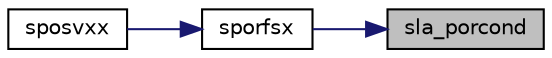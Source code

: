 digraph "sla_porcond"
{
 // LATEX_PDF_SIZE
  edge [fontname="Helvetica",fontsize="10",labelfontname="Helvetica",labelfontsize="10"];
  node [fontname="Helvetica",fontsize="10",shape=record];
  rankdir="RL";
  Node1 [label="sla_porcond",height=0.2,width=0.4,color="black", fillcolor="grey75", style="filled", fontcolor="black",tooltip="SLA_PORCOND estimates the Skeel condition number for a symmetric positive-definite matrix."];
  Node1 -> Node2 [dir="back",color="midnightblue",fontsize="10",style="solid",fontname="Helvetica"];
  Node2 [label="sporfsx",height=0.2,width=0.4,color="black", fillcolor="white", style="filled",URL="$sporfsx_8f.html#a1c4ce423c2ec828b01d52cad754c5d80",tooltip="SPORFSX"];
  Node2 -> Node3 [dir="back",color="midnightblue",fontsize="10",style="solid",fontname="Helvetica"];
  Node3 [label="sposvxx",height=0.2,width=0.4,color="black", fillcolor="white", style="filled",URL="$sposvxx_8f.html#acbfa9b618a123b2a3d997f3533b9e044",tooltip="SPOSVXX computes the solution to system of linear equations A * X = B for PO matrices"];
}
